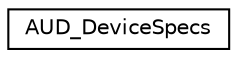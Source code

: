 digraph G
{
  edge [fontname="Helvetica",fontsize="10",labelfontname="Helvetica",labelfontsize="10"];
  node [fontname="Helvetica",fontsize="10",shape=record];
  rankdir=LR;
  Node1 [label="AUD_DeviceSpecs",height=0.2,width=0.4,color="black", fillcolor="white", style="filled",URL="$d9/d0d/structAUD__DeviceSpecs.html",tooltip="Specification of a sound device."];
}
